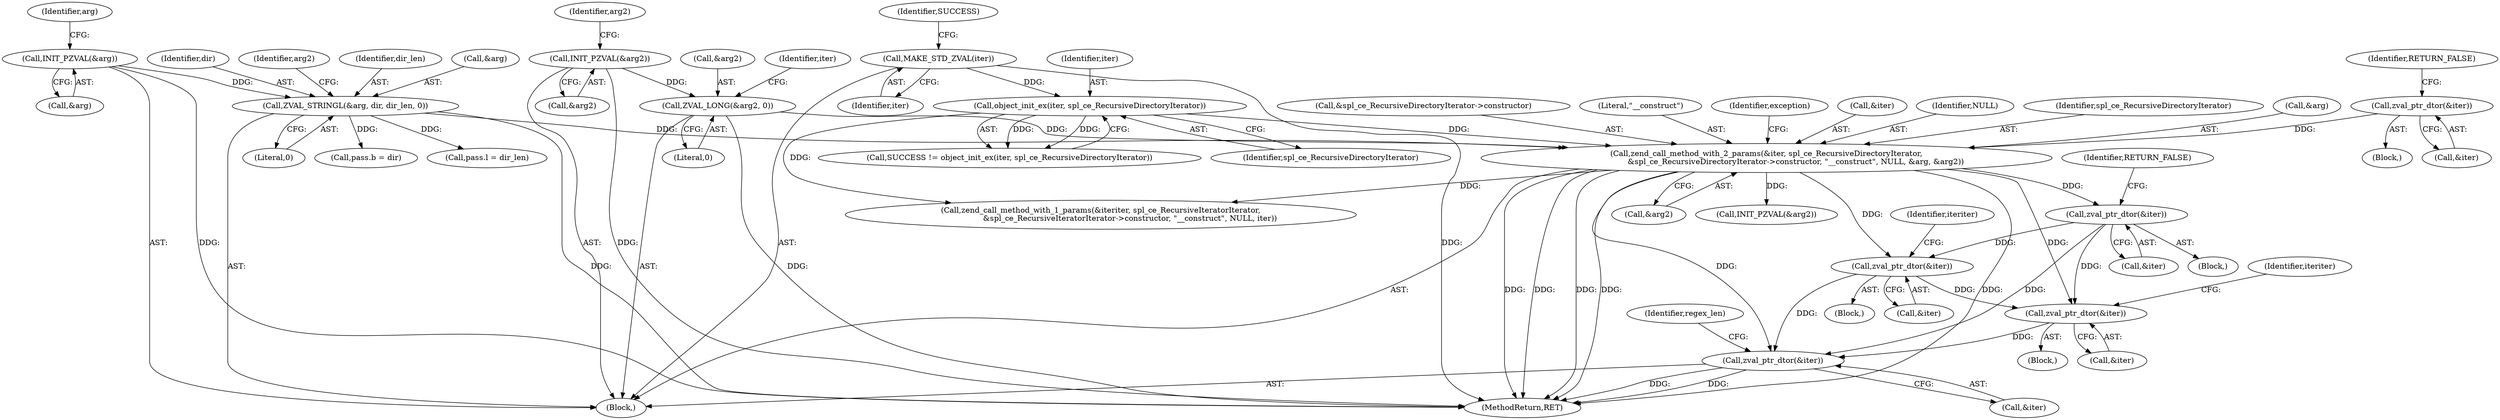 digraph "0_php_bf58162ddf970f63502837f366930e44d6a992cf_3@pointer" {
"1000205" [label="(Call,zval_ptr_dtor(&iter))"];
"1000192" [label="(Call,zval_ptr_dtor(&iter))"];
"1000174" [label="(Call,zend_call_method_with_2_params(&iter, spl_ce_RecursiveDirectoryIterator,\n                        &spl_ce_RecursiveDirectoryIterator->constructor, \"__construct\", NULL, &arg, &arg2))"];
"1000154" [label="(Call,zval_ptr_dtor(&iter))"];
"1000150" [label="(Call,object_init_ex(iter, spl_ce_RecursiveDirectoryIterator))"];
"1000145" [label="(Call,MAKE_STD_ZVAL(iter))"];
"1000161" [label="(Call,ZVAL_STRINGL(&arg, dir, dir_len, 0))"];
"1000158" [label="(Call,INIT_PZVAL(&arg))"];
"1000170" [label="(Call,ZVAL_LONG(&arg2, 0))"];
"1000167" [label="(Call,INIT_PZVAL(&arg2))"];
"1000227" [label="(Call,zval_ptr_dtor(&iter))"];
"1000234" [label="(Call,zval_ptr_dtor(&iter))"];
"1000175" [label="(Call,&iter)"];
"1000157" [label="(Identifier,RETURN_FALSE)"];
"1000154" [label="(Call,zval_ptr_dtor(&iter))"];
"1000195" [label="(Identifier,RETURN_FALSE)"];
"1000226" [label="(Block,)"];
"1000228" [label="(Call,&iter)"];
"1000162" [label="(Call,&arg)"];
"1000205" [label="(Call,zval_ptr_dtor(&iter))"];
"1000183" [label="(Identifier,NULL)"];
"1000153" [label="(Block,)"];
"1000103" [label="(Block,)"];
"1000168" [label="(Call,&arg2)"];
"1000235" [label="(Call,&iter)"];
"1000163" [label="(Identifier,arg)"];
"1000227" [label="(Call,zval_ptr_dtor(&iter))"];
"1000155" [label="(Call,&iter)"];
"1000186" [label="(Call,&arg2)"];
"1000173" [label="(Literal,0)"];
"1000170" [label="(Call,ZVAL_LONG(&arg2, 0))"];
"1000161" [label="(Call,ZVAL_STRINGL(&arg, dir, dir_len, 0))"];
"1000176" [label="(Identifier,iter)"];
"1000177" [label="(Identifier,spl_ce_RecursiveDirectoryIterator)"];
"1000172" [label="(Identifier,arg2)"];
"1000150" [label="(Call,object_init_ex(iter, spl_ce_RecursiveDirectoryIterator))"];
"1000151" [label="(Identifier,iter)"];
"1000206" [label="(Call,&iter)"];
"1000192" [label="(Call,zval_ptr_dtor(&iter))"];
"1000164" [label="(Identifier,dir)"];
"1000239" [label="(Identifier,regex_len)"];
"1000232" [label="(Identifier,iteriter)"];
"1000174" [label="(Call,zend_call_method_with_2_params(&iter, spl_ce_RecursiveDirectoryIterator,\n                        &spl_ce_RecursiveDirectoryIterator->constructor, \"__construct\", NULL, &arg, &arg2))"];
"1000169" [label="(Identifier,arg2)"];
"1000165" [label="(Identifier,dir_len)"];
"1000260" [label="(Call,INIT_PZVAL(&arg2))"];
"1000145" [label="(Call,MAKE_STD_ZVAL(iter))"];
"1000149" [label="(Identifier,SUCCESS)"];
"1000184" [label="(Call,&arg)"];
"1000193" [label="(Call,&iter)"];
"1000152" [label="(Identifier,spl_ce_RecursiveDirectoryIterator)"];
"1000178" [label="(Call,&spl_ce_RecursiveDirectoryIterator->constructor)"];
"1000304" [label="(Call,pass.l = dir_len)"];
"1000158" [label="(Call,INIT_PZVAL(&arg))"];
"1000212" [label="(Call,zend_call_method_with_1_params(&iteriter, spl_ce_RecursiveIteratorIterator,\n                        &spl_ce_RecursiveIteratorIterator->constructor, \"__construct\", NULL, iter))"];
"1000167" [label="(Call,INIT_PZVAL(&arg2))"];
"1000204" [label="(Block,)"];
"1000234" [label="(Call,zval_ptr_dtor(&iter))"];
"1000191" [label="(Block,)"];
"1000148" [label="(Call,SUCCESS != object_init_ex(iter, spl_ce_RecursiveDirectoryIterator))"];
"1000146" [label="(Identifier,iter)"];
"1000171" [label="(Call,&arg2)"];
"1000389" [label="(MethodReturn,RET)"];
"1000166" [label="(Literal,0)"];
"1000159" [label="(Call,&arg)"];
"1000299" [label="(Call,pass.b = dir)"];
"1000182" [label="(Literal,\"__construct\")"];
"1000190" [label="(Identifier,exception)"];
"1000210" [label="(Identifier,iteriter)"];
"1000205" -> "1000204"  [label="AST: "];
"1000205" -> "1000206"  [label="CFG: "];
"1000206" -> "1000205"  [label="AST: "];
"1000210" -> "1000205"  [label="CFG: "];
"1000192" -> "1000205"  [label="DDG: "];
"1000174" -> "1000205"  [label="DDG: "];
"1000205" -> "1000227"  [label="DDG: "];
"1000205" -> "1000234"  [label="DDG: "];
"1000192" -> "1000191"  [label="AST: "];
"1000192" -> "1000193"  [label="CFG: "];
"1000193" -> "1000192"  [label="AST: "];
"1000195" -> "1000192"  [label="CFG: "];
"1000174" -> "1000192"  [label="DDG: "];
"1000192" -> "1000227"  [label="DDG: "];
"1000192" -> "1000234"  [label="DDG: "];
"1000174" -> "1000103"  [label="AST: "];
"1000174" -> "1000186"  [label="CFG: "];
"1000175" -> "1000174"  [label="AST: "];
"1000177" -> "1000174"  [label="AST: "];
"1000178" -> "1000174"  [label="AST: "];
"1000182" -> "1000174"  [label="AST: "];
"1000183" -> "1000174"  [label="AST: "];
"1000184" -> "1000174"  [label="AST: "];
"1000186" -> "1000174"  [label="AST: "];
"1000190" -> "1000174"  [label="CFG: "];
"1000174" -> "1000389"  [label="DDG: "];
"1000174" -> "1000389"  [label="DDG: "];
"1000174" -> "1000389"  [label="DDG: "];
"1000174" -> "1000389"  [label="DDG: "];
"1000174" -> "1000389"  [label="DDG: "];
"1000154" -> "1000174"  [label="DDG: "];
"1000150" -> "1000174"  [label="DDG: "];
"1000161" -> "1000174"  [label="DDG: "];
"1000170" -> "1000174"  [label="DDG: "];
"1000174" -> "1000212"  [label="DDG: "];
"1000174" -> "1000227"  [label="DDG: "];
"1000174" -> "1000234"  [label="DDG: "];
"1000174" -> "1000260"  [label="DDG: "];
"1000154" -> "1000153"  [label="AST: "];
"1000154" -> "1000155"  [label="CFG: "];
"1000155" -> "1000154"  [label="AST: "];
"1000157" -> "1000154"  [label="CFG: "];
"1000150" -> "1000148"  [label="AST: "];
"1000150" -> "1000152"  [label="CFG: "];
"1000151" -> "1000150"  [label="AST: "];
"1000152" -> "1000150"  [label="AST: "];
"1000148" -> "1000150"  [label="CFG: "];
"1000150" -> "1000148"  [label="DDG: "];
"1000150" -> "1000148"  [label="DDG: "];
"1000145" -> "1000150"  [label="DDG: "];
"1000150" -> "1000212"  [label="DDG: "];
"1000145" -> "1000103"  [label="AST: "];
"1000145" -> "1000146"  [label="CFG: "];
"1000146" -> "1000145"  [label="AST: "];
"1000149" -> "1000145"  [label="CFG: "];
"1000145" -> "1000389"  [label="DDG: "];
"1000161" -> "1000103"  [label="AST: "];
"1000161" -> "1000166"  [label="CFG: "];
"1000162" -> "1000161"  [label="AST: "];
"1000164" -> "1000161"  [label="AST: "];
"1000165" -> "1000161"  [label="AST: "];
"1000166" -> "1000161"  [label="AST: "];
"1000169" -> "1000161"  [label="CFG: "];
"1000161" -> "1000389"  [label="DDG: "];
"1000158" -> "1000161"  [label="DDG: "];
"1000161" -> "1000299"  [label="DDG: "];
"1000161" -> "1000304"  [label="DDG: "];
"1000158" -> "1000103"  [label="AST: "];
"1000158" -> "1000159"  [label="CFG: "];
"1000159" -> "1000158"  [label="AST: "];
"1000163" -> "1000158"  [label="CFG: "];
"1000158" -> "1000389"  [label="DDG: "];
"1000170" -> "1000103"  [label="AST: "];
"1000170" -> "1000173"  [label="CFG: "];
"1000171" -> "1000170"  [label="AST: "];
"1000173" -> "1000170"  [label="AST: "];
"1000176" -> "1000170"  [label="CFG: "];
"1000170" -> "1000389"  [label="DDG: "];
"1000167" -> "1000170"  [label="DDG: "];
"1000167" -> "1000103"  [label="AST: "];
"1000167" -> "1000168"  [label="CFG: "];
"1000168" -> "1000167"  [label="AST: "];
"1000172" -> "1000167"  [label="CFG: "];
"1000167" -> "1000389"  [label="DDG: "];
"1000227" -> "1000226"  [label="AST: "];
"1000227" -> "1000228"  [label="CFG: "];
"1000228" -> "1000227"  [label="AST: "];
"1000232" -> "1000227"  [label="CFG: "];
"1000227" -> "1000234"  [label="DDG: "];
"1000234" -> "1000103"  [label="AST: "];
"1000234" -> "1000235"  [label="CFG: "];
"1000235" -> "1000234"  [label="AST: "];
"1000239" -> "1000234"  [label="CFG: "];
"1000234" -> "1000389"  [label="DDG: "];
"1000234" -> "1000389"  [label="DDG: "];
}
